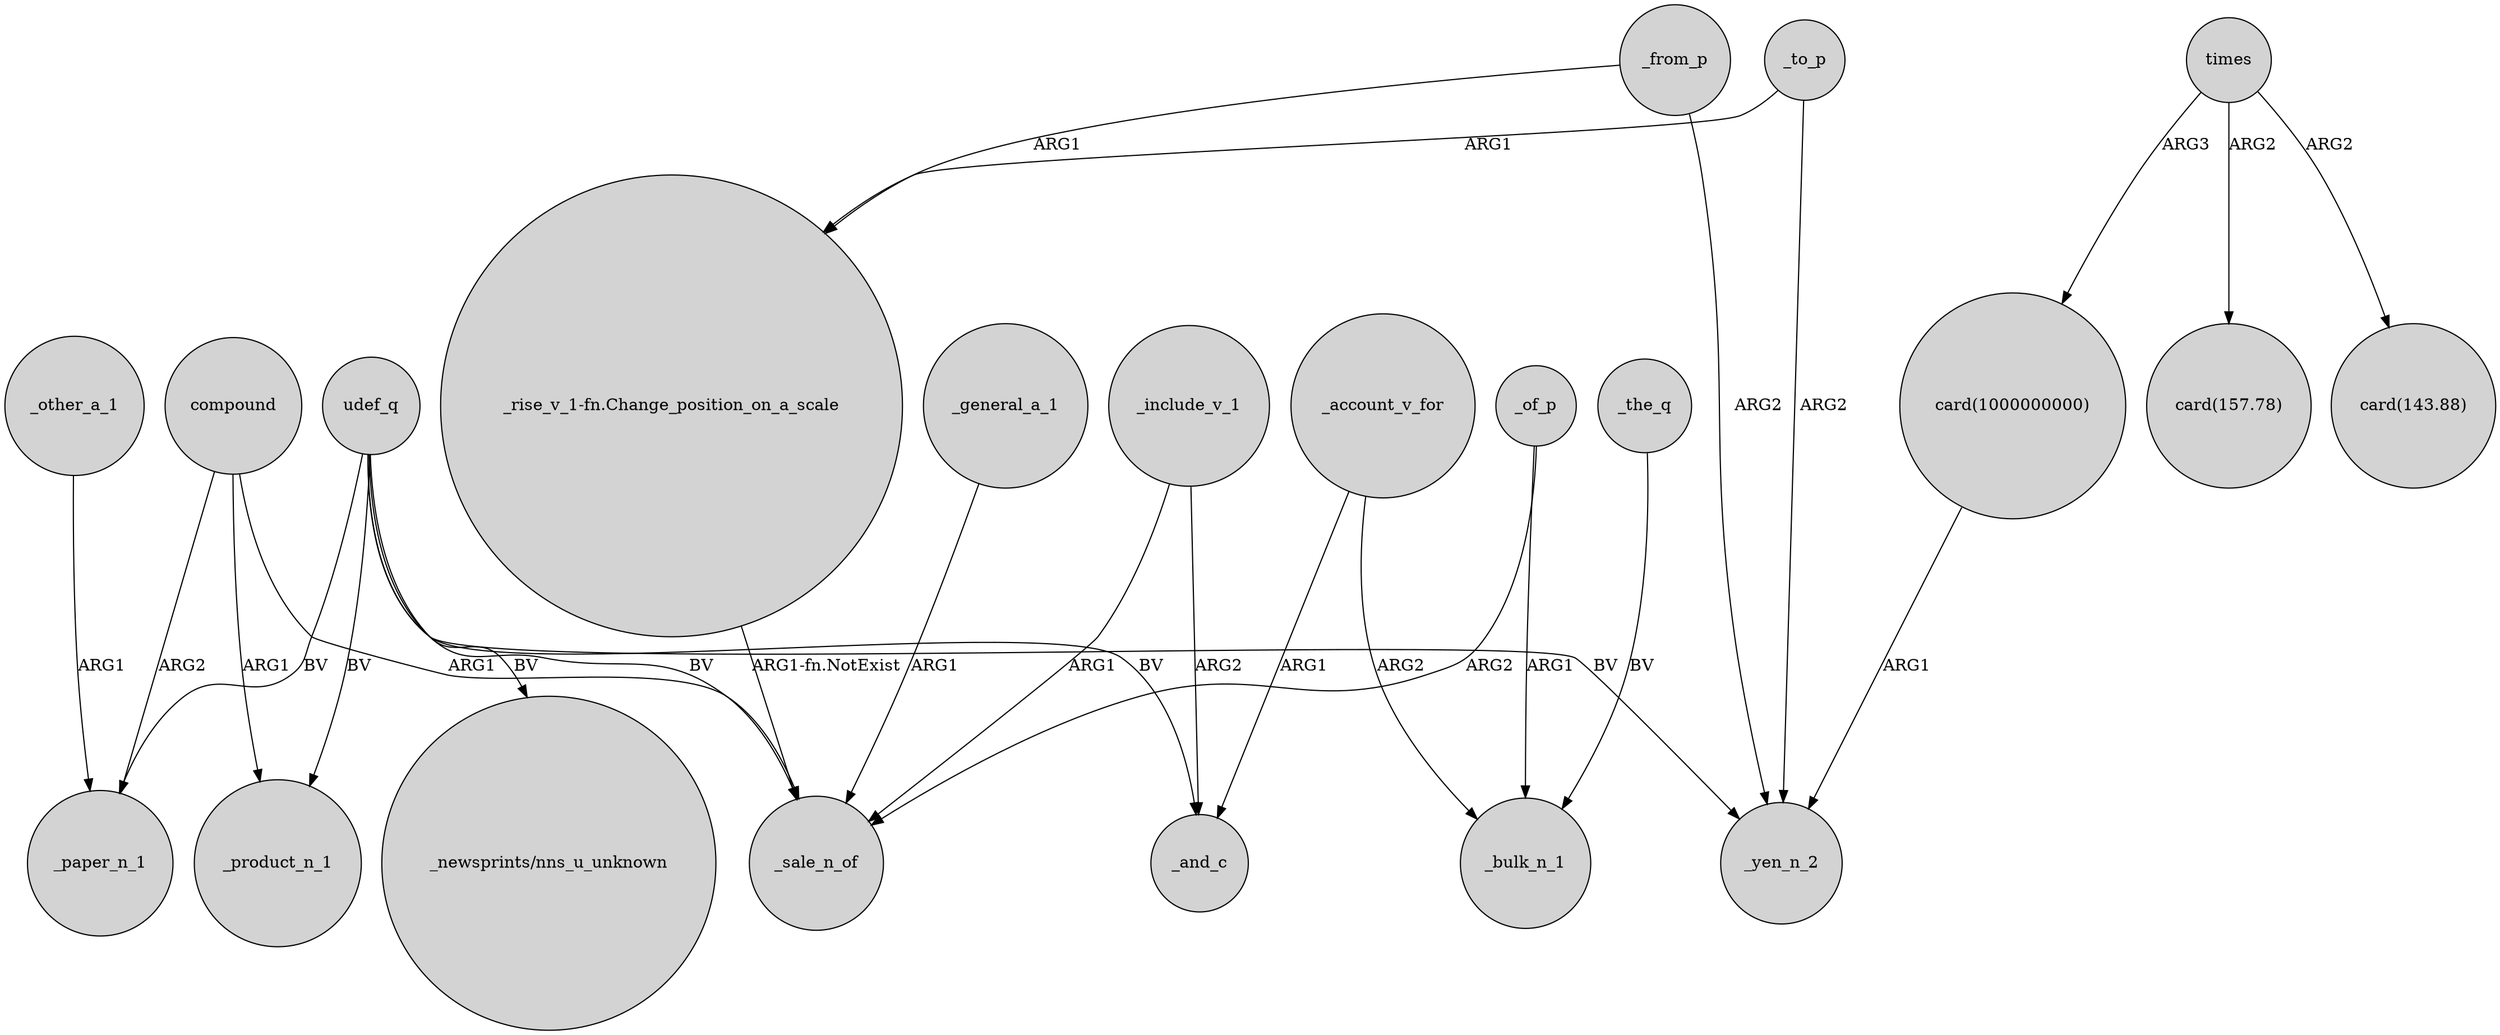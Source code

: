 digraph {
	node [shape=circle style=filled]
	_include_v_1 -> _and_c [label=ARG2]
	compound -> _product_n_1 [label=ARG1]
	udef_q -> _yen_n_2 [label=BV]
	"card(1000000000)" -> _yen_n_2 [label=ARG1]
	"_rise_v_1-fn.Change_position_on_a_scale" -> _sale_n_of [label="ARG1-fn.NotExist"]
	_other_a_1 -> _paper_n_1 [label=ARG1]
	_of_p -> _sale_n_of [label=ARG2]
	times -> "card(143.88)" [label=ARG2]
	times -> "card(1000000000)" [label=ARG3]
	_of_p -> _bulk_n_1 [label=ARG1]
	_include_v_1 -> _sale_n_of [label=ARG1]
	_general_a_1 -> _sale_n_of [label=ARG1]
	udef_q -> "_newsprints/nns_u_unknown" [label=BV]
	_the_q -> _bulk_n_1 [label=BV]
	compound -> _paper_n_1 [label=ARG2]
	times -> "card(157.78)" [label=ARG2]
	_account_v_for -> _bulk_n_1 [label=ARG2]
	udef_q -> _sale_n_of [label=BV]
	udef_q -> _paper_n_1 [label=BV]
	udef_q -> _product_n_1 [label=BV]
	_to_p -> _yen_n_2 [label=ARG2]
	_from_p -> _yen_n_2 [label=ARG2]
	udef_q -> _and_c [label=BV]
	_to_p -> "_rise_v_1-fn.Change_position_on_a_scale" [label=ARG1]
	_account_v_for -> _and_c [label=ARG1]
	compound -> _sale_n_of [label=ARG1]
	_from_p -> "_rise_v_1-fn.Change_position_on_a_scale" [label=ARG1]
}
